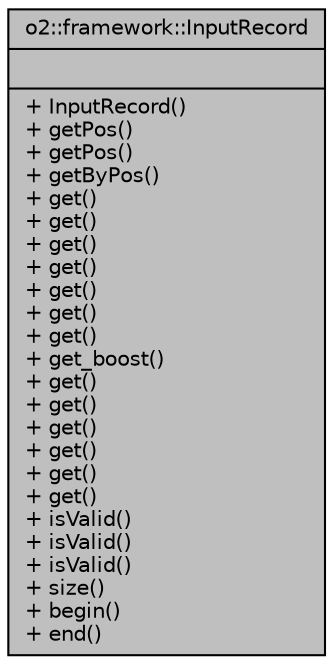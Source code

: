 digraph "o2::framework::InputRecord"
{
 // INTERACTIVE_SVG=YES
  bgcolor="transparent";
  edge [fontname="Helvetica",fontsize="10",labelfontname="Helvetica",labelfontsize="10"];
  node [fontname="Helvetica",fontsize="10",shape=record];
  Node1 [label="{o2::framework::InputRecord\n||+ InputRecord()\l+ getPos()\l+ getPos()\l+ getByPos()\l+ get()\l+ get()\l+ get()\l+ get()\l+ get()\l+ get()\l+ get()\l+ get_boost()\l+ get()\l+ get()\l+ get()\l+ get()\l+ get()\l+ get()\l+ isValid()\l+ isValid()\l+ isValid()\l+ size()\l+ begin()\l+ end()\l}",height=0.2,width=0.4,color="black", fillcolor="grey75", style="filled" fontcolor="black"];
}
